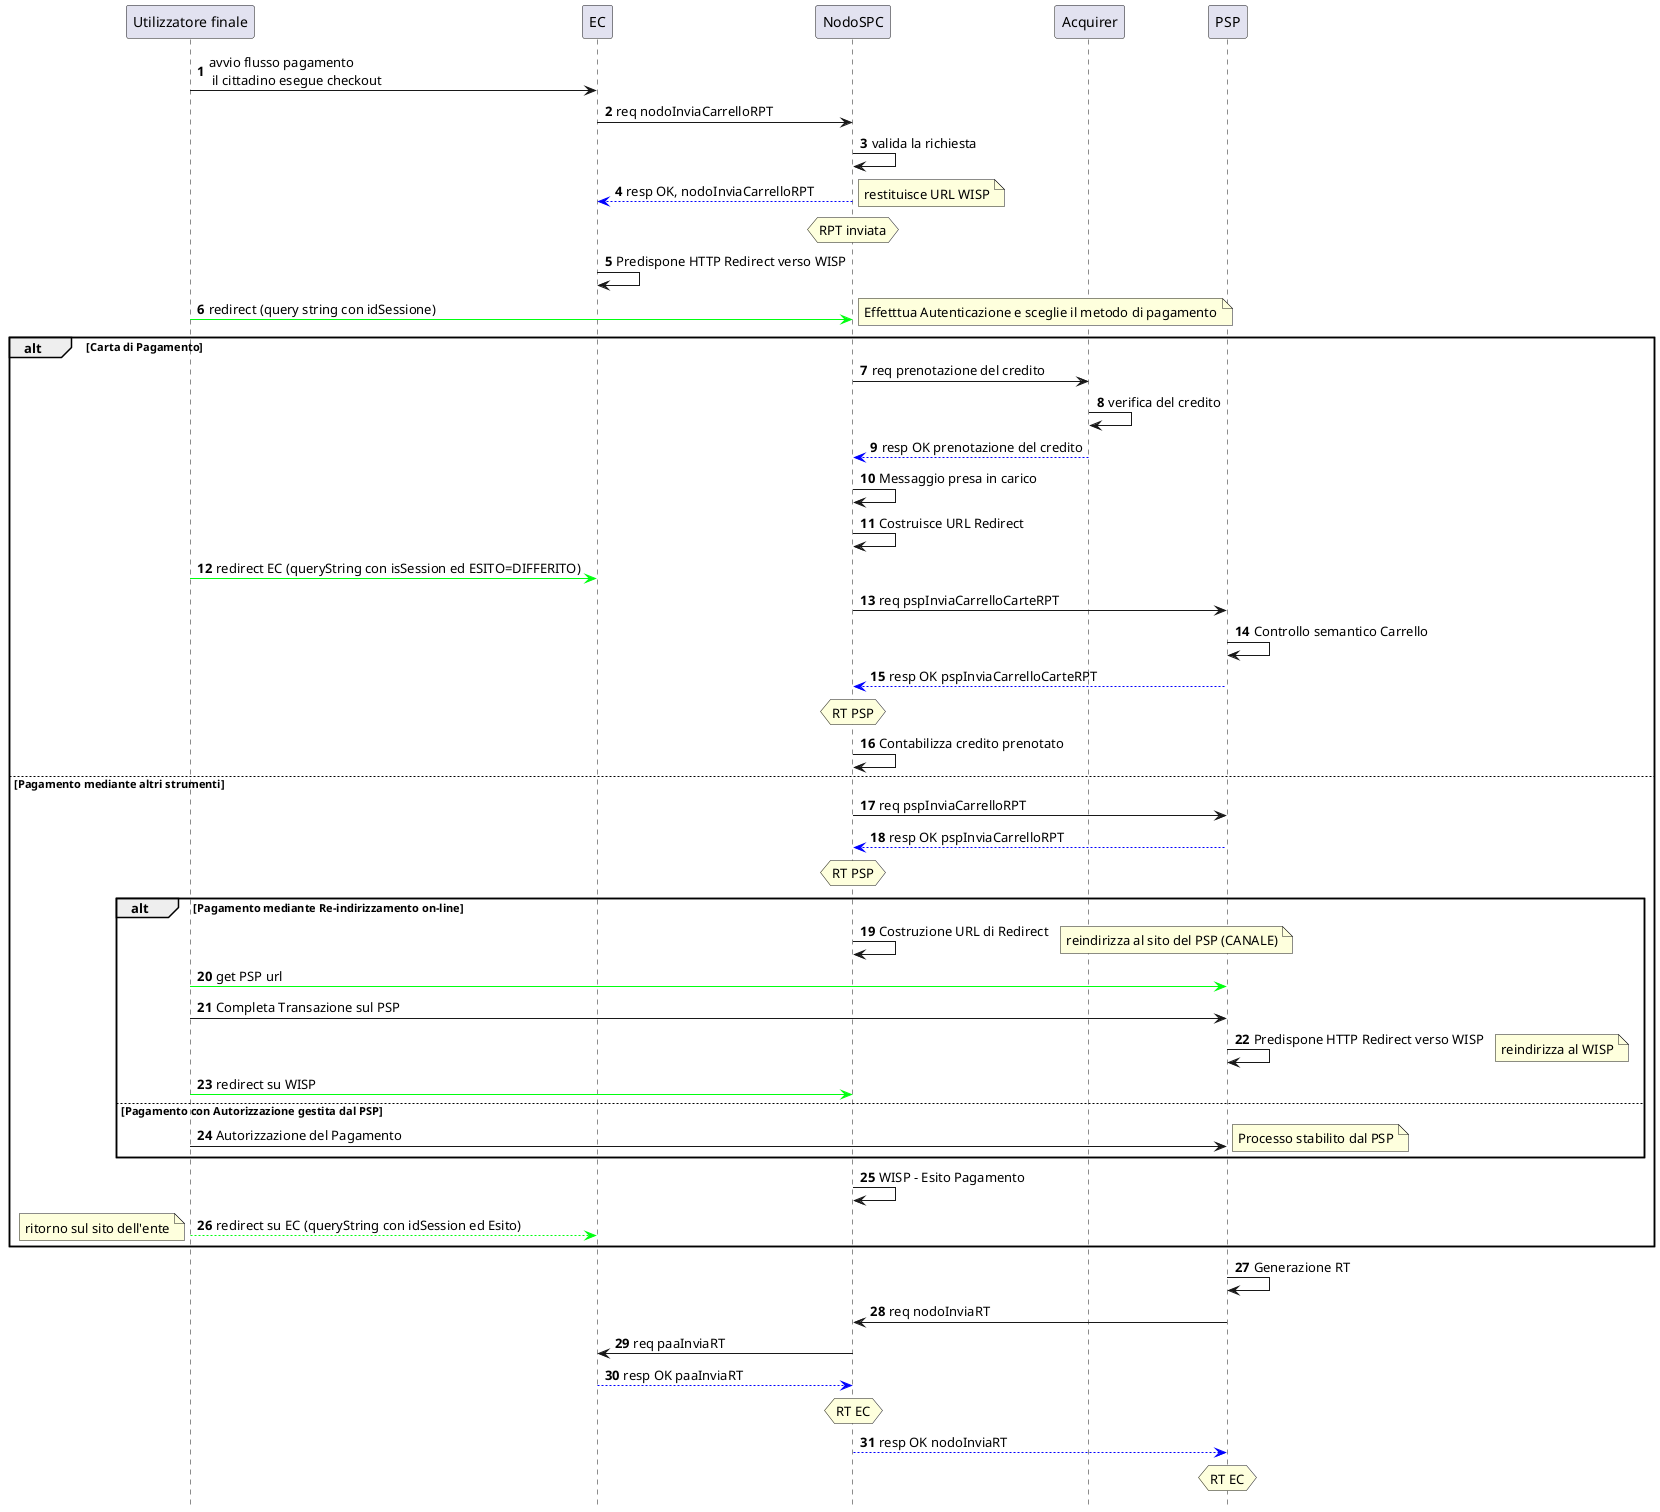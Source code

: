 @startuml
hide footbox
autonumber

participant Cittadino as "Utilizzatore finale"
participant EC
participant NodoSPC
participant Acquirer
participant PSP


Cittadino -> EC: avvio flusso pagamento\n il cittadino esegue checkout 
EC -> NodoSPC: req nodoInviaCarrelloRPT


NodoSPC -> NodoSPC: valida la richiesta


NodoSPC -[#0000FF]-> EC: resp OK, nodoInviaCarrelloRPT
hnote over NodoSPC : RPT inviata
note right: restituisce URL WISP 
EC->EC: Predispone HTTP Redirect verso WISP
Cittadino [#00FF0F]-> NodoSPC: redirect (query string con idSessione)
note right: Effetttua Autenticazione e sceglie il metodo di pagamento


alt  Carta di Pagamento
NodoSPC-> Acquirer : req prenotazione del credito
Acquirer -> Acquirer : verifica del credito
Acquirer  -[#0000FF]-> NodoSPC : resp OK prenotazione del credito
NodoSPC ->NodoSPC: Messaggio presa in carico

NodoSPC ->NodoSPC: Costruisce URL Redirect
Cittadino [#00FF0F]-> EC: redirect EC (queryString con isSession ed ESITO=DIFFERITO)




NodoSPC -> PSP : req pspInviaCarrelloCarteRPT
PSP -> PSP : Controllo semantico Carrello

PSP  -[#0000FF]-> NodoSPC : resp OK pspInviaCarrelloCarteRPT
hnote over NodoSPC : RT PSP
NodoSPC->NodoSPC: Contabilizza credito prenotato

else Pagamento mediante altri strumenti


NodoSPC -> PSP : req pspInviaCarrelloRPT 
PSP -[#0000FF]-> NodoSPC : resp OK pspInviaCarrelloRPT
hnote over NodoSPC : RT PSP
alt Pagamento mediante Re-indirizzamento on-line
NodoSPC -> NodoSPC : Costruzione URL di Redirect
note right: reindirizza al sito del PSP (CANALE)
Cittadino [#00FF0F]-> PSP : get PSP url
Cittadino -> PSP: Completa Transazione sul PSP
PSP->PSP: Predispone HTTP Redirect verso WISP
note right: reindirizza al WISP
Cittadino [#00FF0F]-> NodoSPC : redirect su WISP

else Pagamento con Autorizzazione gestita dal PSP
Cittadino -> PSP: Autorizzazione del Pagamento
note right: Processo stabilito dal PSP
end


NodoSPC -> NodoSPC: WISP - Esito Pagamento

Cittadino-[#00FF0F]->EC : redirect su EC (queryString con idSession ed Esito)
note left: ritorno sul sito dell'ente
end
PSP-> PSP: Generazione RT
PSP -> NodoSPC: req nodoInviaRT
NodoSPC -> EC : req paaInviaRT
EC -[#0000FF]-> NodoSPC : resp OK paaInviaRT
hnote over NodoSPC : RT EC
NodoSPC  -[#0000FF]-> PSP : resp OK nodoInviaRT
hnote over PSP : RT EC
@enduml